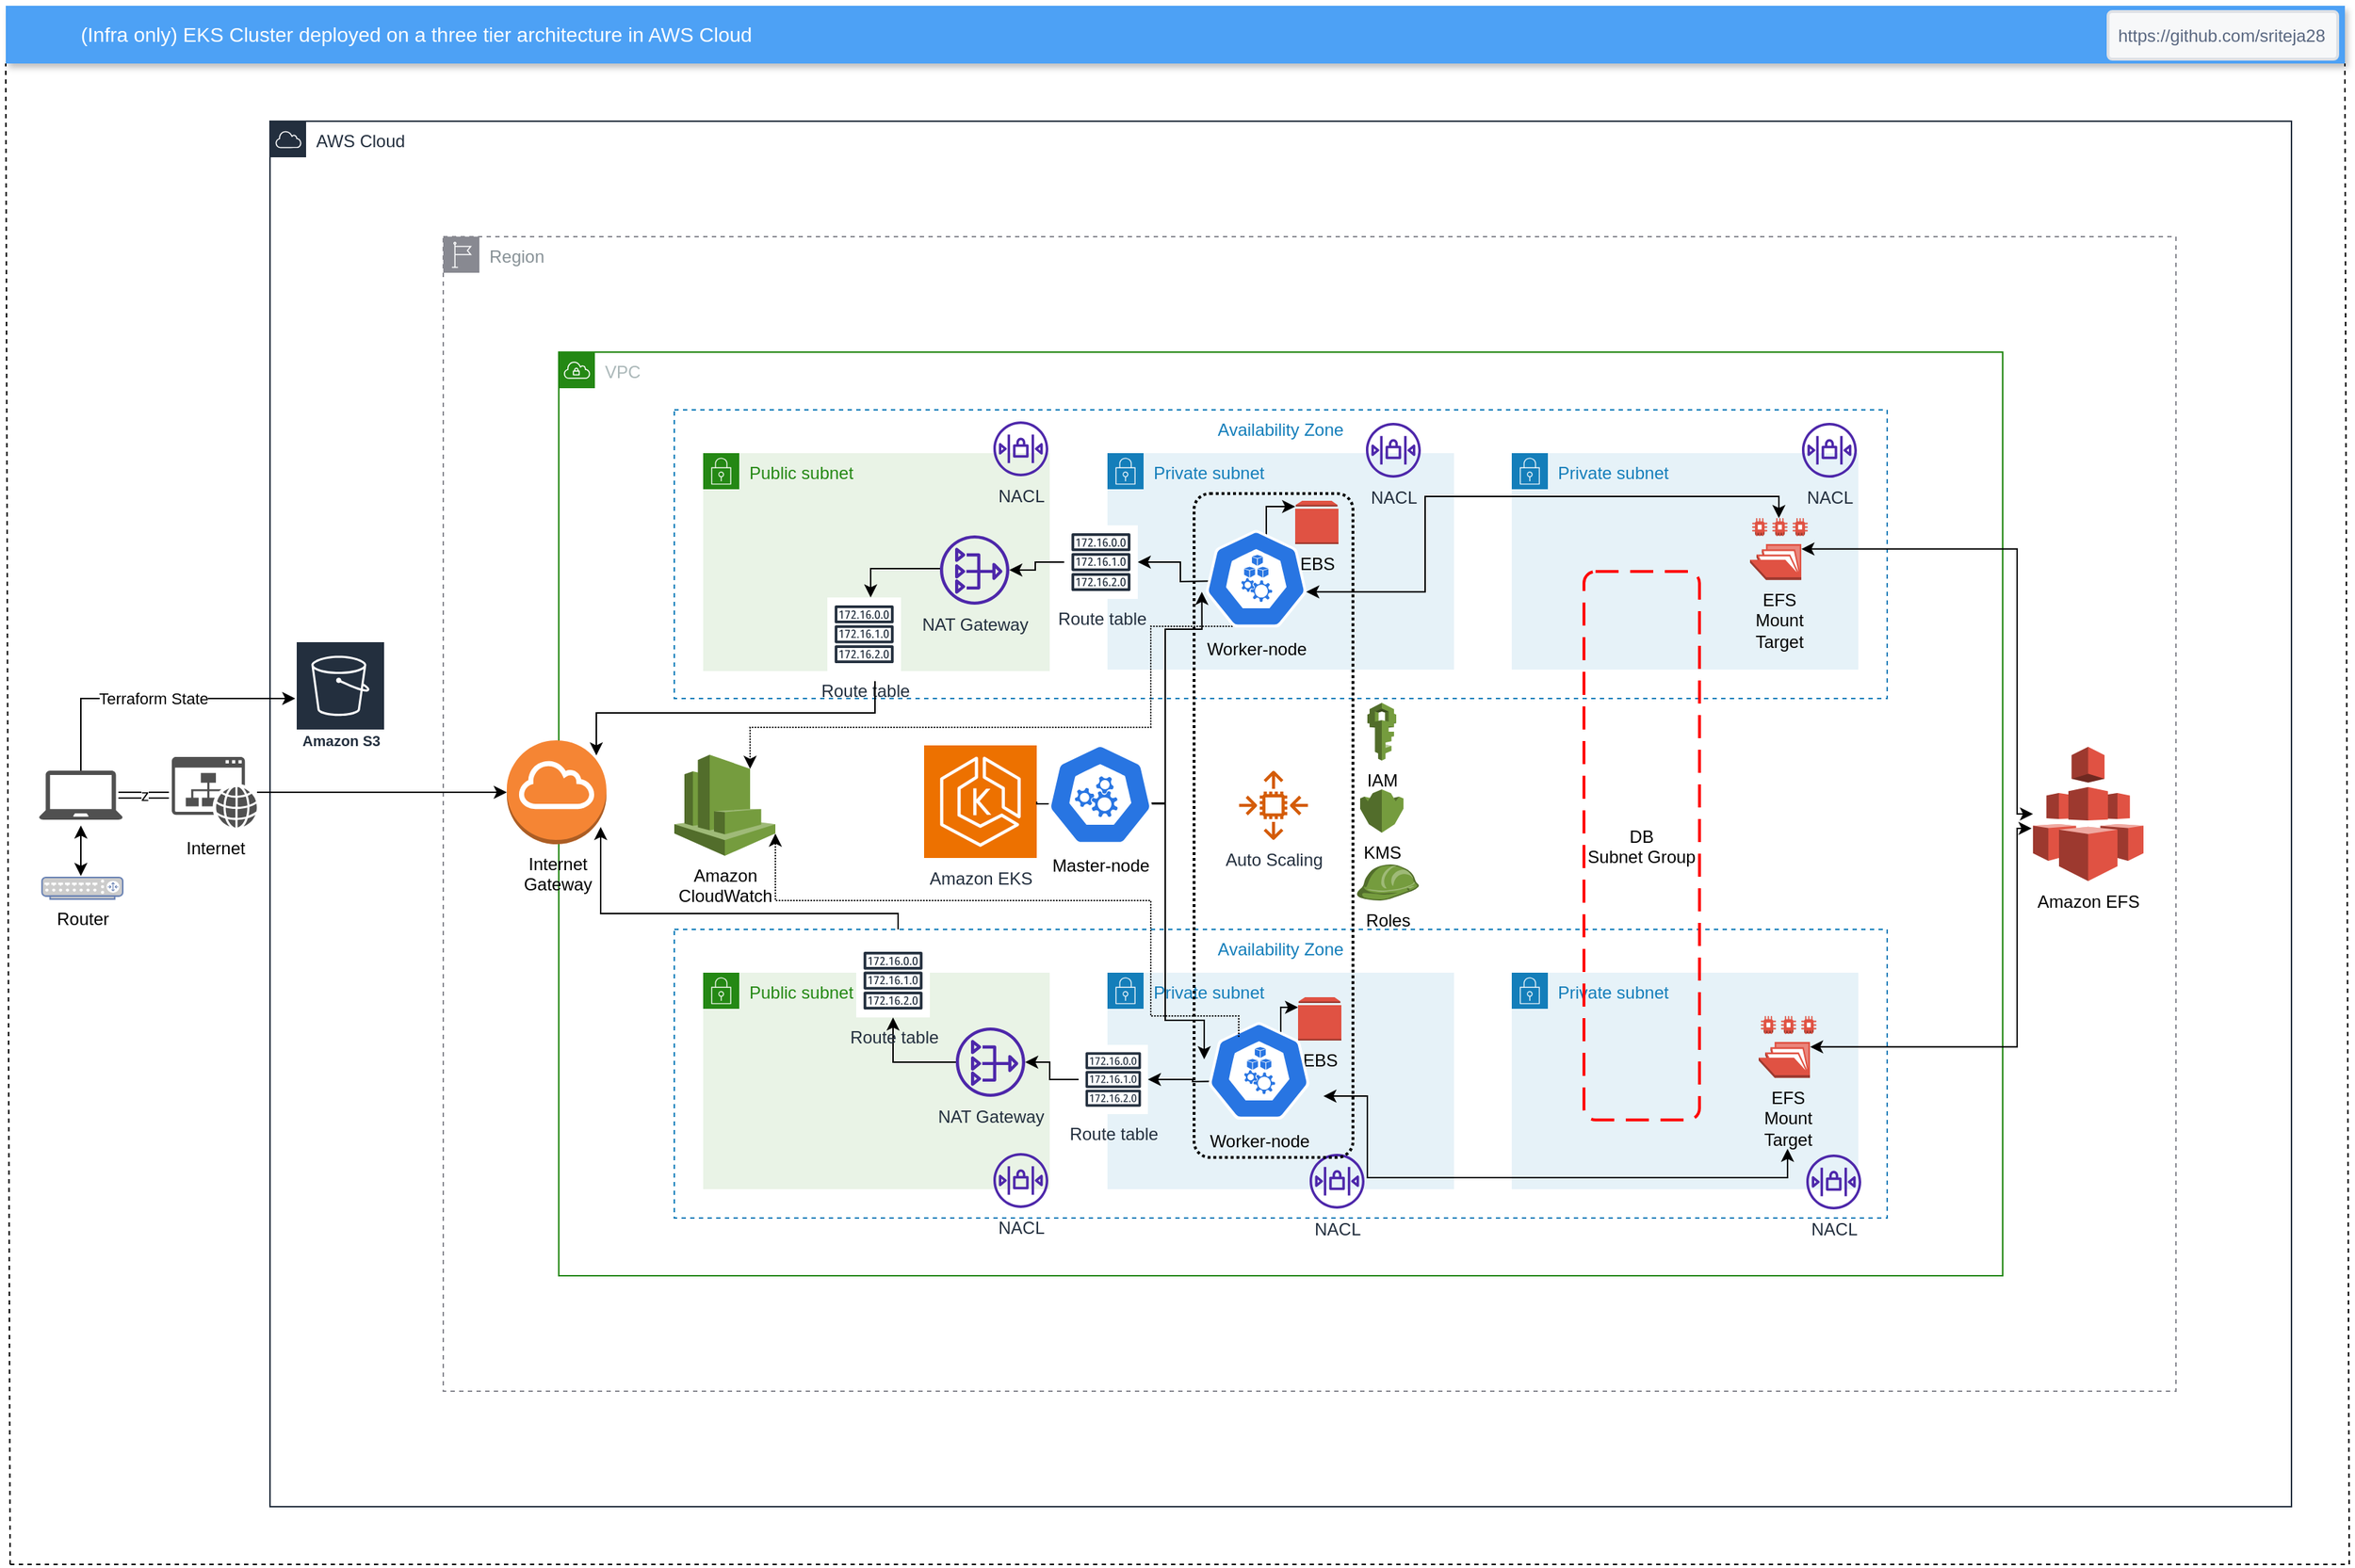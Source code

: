 <mxfile version="22.0.8" type="github">
  <diagram name="Page-1" id="8b6d7hMV0Gz6170TD7ij">
    <mxGraphModel dx="2762" dy="1296" grid="1" gridSize="10" guides="1" tooltips="1" connect="1" arrows="1" fold="1" page="1" pageScale="1" pageWidth="1654" pageHeight="1169" math="0" shadow="0">
      <root>
        <mxCell id="0" />
        <mxCell id="1" parent="0" />
        <mxCell id="zMahYsYN_JZd5JUXkMAy-1" value="Region" style="sketch=0;outlineConnect=0;gradientColor=none;html=1;whiteSpace=wrap;fontSize=12;fontStyle=0;shape=mxgraph.aws4.group;grIcon=mxgraph.aws4.group_region;strokeColor=#888991;fillColor=none;verticalAlign=top;align=left;spacingLeft=30;fontColor=#879196;dashed=1;" parent="1" vertex="1">
          <mxGeometry x="320" y="198" width="1200" height="800" as="geometry" />
        </mxCell>
        <mxCell id="zMahYsYN_JZd5JUXkMAy-6" value="VPC" style="points=[[0,0],[0.25,0],[0.5,0],[0.75,0],[1,0],[1,0.25],[1,0.5],[1,0.75],[1,1],[0.75,1],[0.5,1],[0.25,1],[0,1],[0,0.75],[0,0.5],[0,0.25]];outlineConnect=0;gradientColor=none;html=1;whiteSpace=wrap;fontSize=12;fontStyle=0;container=1;pointerEvents=0;collapsible=0;recursiveResize=0;shape=mxgraph.aws4.group;grIcon=mxgraph.aws4.group_vpc;strokeColor=#248814;fillColor=none;verticalAlign=top;align=left;spacingLeft=30;fontColor=#AAB7B8;dashed=0;" parent="1" vertex="1">
          <mxGeometry x="400" y="278" width="1000" height="640" as="geometry" />
        </mxCell>
        <mxCell id="zMahYsYN_JZd5JUXkMAy-7" value="Availability Zone" style="fillColor=none;strokeColor=#147EBA;dashed=1;verticalAlign=top;fontStyle=0;fontColor=#147EBA;whiteSpace=wrap;html=1;" parent="zMahYsYN_JZd5JUXkMAy-6" vertex="1">
          <mxGeometry x="80" y="40" width="840" height="200" as="geometry" />
        </mxCell>
        <mxCell id="zMahYsYN_JZd5JUXkMAy-8" value="Availability Zone" style="fillColor=none;strokeColor=#147EBA;dashed=1;verticalAlign=top;fontStyle=0;fontColor=#147EBA;whiteSpace=wrap;html=1;" parent="zMahYsYN_JZd5JUXkMAy-6" vertex="1">
          <mxGeometry x="80" y="400" width="840" height="200" as="geometry" />
        </mxCell>
        <mxCell id="zMahYsYN_JZd5JUXkMAy-39" value="Internet&lt;br&gt;Gateway" style="outlineConnect=0;dashed=0;verticalLabelPosition=bottom;verticalAlign=top;align=center;html=1;shape=mxgraph.aws3.internet_gateway;fillColor=#F58534;gradientColor=none;" parent="zMahYsYN_JZd5JUXkMAy-6" vertex="1">
          <mxGeometry x="-36" y="269" width="69" height="72" as="geometry" />
        </mxCell>
        <mxCell id="zMahYsYN_JZd5JUXkMAy-28" value="AWS Cloud" style="points=[[0,0],[0.25,0],[0.5,0],[0.75,0],[1,0],[1,0.25],[1,0.5],[1,0.75],[1,1],[0.75,1],[0.5,1],[0.25,1],[0,1],[0,0.75],[0,0.5],[0,0.25]];outlineConnect=0;gradientColor=none;html=1;whiteSpace=wrap;fontSize=12;fontStyle=0;container=1;pointerEvents=0;collapsible=0;recursiveResize=0;shape=mxgraph.aws4.group;grIcon=mxgraph.aws4.group_aws_cloud;strokeColor=#232F3E;fillColor=none;verticalAlign=top;align=left;spacingLeft=30;fontColor=#232F3E;dashed=0;" parent="1" vertex="1">
          <mxGeometry x="200" y="118" width="1400" height="960" as="geometry" />
        </mxCell>
        <mxCell id="zMahYsYN_JZd5JUXkMAy-44" value="Private subnet" style="points=[[0,0],[0.25,0],[0.5,0],[0.75,0],[1,0],[1,0.25],[1,0.5],[1,0.75],[1,1],[0.75,1],[0.5,1],[0.25,1],[0,1],[0,0.75],[0,0.5],[0,0.25]];outlineConnect=0;gradientColor=none;html=1;whiteSpace=wrap;fontSize=12;fontStyle=0;container=1;pointerEvents=0;collapsible=0;recursiveResize=0;shape=mxgraph.aws4.group;grIcon=mxgraph.aws4.group_security_group;grStroke=0;strokeColor=#147EBA;fillColor=#E6F2F8;verticalAlign=top;align=left;spacingLeft=30;fontColor=#147EBA;dashed=0;" parent="zMahYsYN_JZd5JUXkMAy-28" vertex="1">
          <mxGeometry x="580" y="230" width="240" height="150" as="geometry" />
        </mxCell>
        <mxCell id="zMahYsYN_JZd5JUXkMAy-93" style="edgeStyle=orthogonalEdgeStyle;rounded=0;orthogonalLoop=1;jettySize=auto;html=1;" parent="zMahYsYN_JZd5JUXkMAy-44" target="zMahYsYN_JZd5JUXkMAy-54" edge="1">
          <mxGeometry relative="1" as="geometry">
            <mxPoint x="80" y="88.5" as="sourcePoint" />
          </mxGeometry>
        </mxCell>
        <mxCell id="zMahYsYN_JZd5JUXkMAy-94" style="edgeStyle=orthogonalEdgeStyle;rounded=0;orthogonalLoop=1;jettySize=auto;html=1;" parent="zMahYsYN_JZd5JUXkMAy-44" target="zMahYsYN_JZd5JUXkMAy-79" edge="1">
          <mxGeometry relative="1" as="geometry">
            <Array as="points">
              <mxPoint x="110" y="37" />
            </Array>
            <mxPoint x="110" y="57" as="sourcePoint" />
          </mxGeometry>
        </mxCell>
        <mxCell id="zMahYsYN_JZd5JUXkMAy-54" value="Route table" style="sketch=0;outlineConnect=0;fontColor=#232F3E;gradientColor=none;strokeColor=#232F3E;fillColor=#ffffff;dashed=0;verticalLabelPosition=bottom;verticalAlign=top;align=center;html=1;fontSize=12;fontStyle=0;aspect=fixed;shape=mxgraph.aws4.resourceIcon;resIcon=mxgraph.aws4.route_table;" parent="zMahYsYN_JZd5JUXkMAy-44" vertex="1">
          <mxGeometry x="-30" y="50" width="51" height="51" as="geometry" />
        </mxCell>
        <mxCell id="zMahYsYN_JZd5JUXkMAy-79" value="EBS" style="outlineConnect=0;dashed=0;verticalLabelPosition=bottom;verticalAlign=top;align=center;html=1;shape=mxgraph.aws3.volume;fillColor=#E05243;gradientColor=none;" parent="zMahYsYN_JZd5JUXkMAy-44" vertex="1">
          <mxGeometry x="130" y="33" width="30" height="30" as="geometry" />
        </mxCell>
        <mxCell id="zMahYsYN_JZd5JUXkMAy-121" value="NACL" style="sketch=0;outlineConnect=0;fontColor=#232F3E;gradientColor=none;fillColor=#4D27AA;strokeColor=none;dashed=0;verticalLabelPosition=bottom;verticalAlign=top;align=center;html=1;fontSize=12;fontStyle=0;aspect=fixed;pointerEvents=1;shape=mxgraph.aws4.network_access_control_list;" parent="zMahYsYN_JZd5JUXkMAy-44" vertex="1">
          <mxGeometry x="179" y="-21" width="38" height="38" as="geometry" />
        </mxCell>
        <mxCell id="zMahYsYN_JZd5JUXkMAy-45" value="Private subnet" style="points=[[0,0],[0.25,0],[0.5,0],[0.75,0],[1,0],[1,0.25],[1,0.5],[1,0.75],[1,1],[0.75,1],[0.5,1],[0.25,1],[0,1],[0,0.75],[0,0.5],[0,0.25]];outlineConnect=0;gradientColor=none;html=1;whiteSpace=wrap;fontSize=12;fontStyle=0;container=1;pointerEvents=0;collapsible=0;recursiveResize=0;shape=mxgraph.aws4.group;grIcon=mxgraph.aws4.group_security_group;grStroke=0;strokeColor=#147EBA;fillColor=#E6F2F8;verticalAlign=top;align=left;spacingLeft=30;fontColor=#147EBA;dashed=0;" parent="zMahYsYN_JZd5JUXkMAy-28" vertex="1">
          <mxGeometry x="860" y="230" width="240" height="150" as="geometry" />
        </mxCell>
        <mxCell id="zMahYsYN_JZd5JUXkMAy-111" value="EFS &lt;br&gt;Mount&lt;br&gt;Target" style="outlineConnect=0;dashed=0;verticalLabelPosition=bottom;verticalAlign=top;align=center;html=1;shape=mxgraph.aws3.efs_share;fillColor=#E05243;gradientColor=none;" parent="zMahYsYN_JZd5JUXkMAy-45" vertex="1">
          <mxGeometry x="165" y="45" width="40" height="42.84" as="geometry" />
        </mxCell>
        <mxCell id="zMahYsYN_JZd5JUXkMAy-119" value="NACL" style="sketch=0;outlineConnect=0;fontColor=#232F3E;gradientColor=none;fillColor=#4D27AA;strokeColor=none;dashed=0;verticalLabelPosition=bottom;verticalAlign=top;align=center;html=1;fontSize=12;fontStyle=0;aspect=fixed;pointerEvents=1;shape=mxgraph.aws4.network_access_control_list;" parent="zMahYsYN_JZd5JUXkMAy-45" vertex="1">
          <mxGeometry x="201" y="-21" width="38" height="38" as="geometry" />
        </mxCell>
        <mxCell id="zMahYsYN_JZd5JUXkMAy-47" value="Private subnet" style="points=[[0,0],[0.25,0],[0.5,0],[0.75,0],[1,0],[1,0.25],[1,0.5],[1,0.75],[1,1],[0.75,1],[0.5,1],[0.25,1],[0,1],[0,0.75],[0,0.5],[0,0.25]];outlineConnect=0;gradientColor=none;html=1;whiteSpace=wrap;fontSize=12;fontStyle=0;container=1;pointerEvents=0;collapsible=0;recursiveResize=0;shape=mxgraph.aws4.group;grIcon=mxgraph.aws4.group_security_group;grStroke=0;strokeColor=#147EBA;fillColor=#E6F2F8;verticalAlign=top;align=left;spacingLeft=30;fontColor=#147EBA;dashed=0;" parent="zMahYsYN_JZd5JUXkMAy-28" vertex="1">
          <mxGeometry x="580" y="590" width="240" height="150" as="geometry" />
        </mxCell>
        <mxCell id="zMahYsYN_JZd5JUXkMAy-63" value="Route table" style="sketch=0;outlineConnect=0;fontColor=#232F3E;gradientColor=none;strokeColor=#232F3E;fillColor=#ffffff;dashed=0;verticalLabelPosition=bottom;verticalAlign=top;align=center;html=1;fontSize=12;fontStyle=0;aspect=fixed;shape=mxgraph.aws4.resourceIcon;resIcon=mxgraph.aws4.route_table;" parent="zMahYsYN_JZd5JUXkMAy-47" vertex="1">
          <mxGeometry x="-20" y="50" width="48" height="48" as="geometry" />
        </mxCell>
        <mxCell id="zMahYsYN_JZd5JUXkMAy-95" style="edgeStyle=orthogonalEdgeStyle;rounded=0;orthogonalLoop=1;jettySize=auto;html=1;" parent="zMahYsYN_JZd5JUXkMAy-47" target="zMahYsYN_JZd5JUXkMAy-63" edge="1">
          <mxGeometry relative="1" as="geometry">
            <mxPoint x="90" y="75" as="sourcePoint" />
          </mxGeometry>
        </mxCell>
        <mxCell id="zMahYsYN_JZd5JUXkMAy-96" style="edgeStyle=orthogonalEdgeStyle;rounded=0;orthogonalLoop=1;jettySize=auto;html=1;" parent="zMahYsYN_JZd5JUXkMAy-47" target="zMahYsYN_JZd5JUXkMAy-80" edge="1">
          <mxGeometry relative="1" as="geometry">
            <Array as="points">
              <mxPoint x="120" y="24" />
            </Array>
            <mxPoint x="120" y="43.5" as="sourcePoint" />
          </mxGeometry>
        </mxCell>
        <mxCell id="zMahYsYN_JZd5JUXkMAy-80" value="EBS" style="outlineConnect=0;dashed=0;verticalLabelPosition=bottom;verticalAlign=top;align=center;html=1;shape=mxgraph.aws3.volume;fillColor=#E05243;gradientColor=none;" parent="zMahYsYN_JZd5JUXkMAy-47" vertex="1">
          <mxGeometry x="132" y="17" width="30" height="30" as="geometry" />
        </mxCell>
        <mxCell id="zMahYsYN_JZd5JUXkMAy-118" value="NACL" style="sketch=0;outlineConnect=0;fontColor=#232F3E;gradientColor=none;fillColor=#4D27AA;strokeColor=none;dashed=0;verticalLabelPosition=bottom;verticalAlign=top;align=center;html=1;fontSize=12;fontStyle=0;aspect=fixed;pointerEvents=1;shape=mxgraph.aws4.network_access_control_list;" parent="zMahYsYN_JZd5JUXkMAy-47" vertex="1">
          <mxGeometry x="140" y="125.5" width="38" height="38" as="geometry" />
        </mxCell>
        <mxCell id="Ch-lbvPgT-3TGhZs1tBC-5" value="Worker-node" style="sketch=0;html=1;dashed=0;whitespace=wrap;fillColor=#2875E2;strokeColor=#ffffff;points=[[0.005,0.63,0],[0.1,0.2,0],[0.9,0.2,0],[0.5,0,0],[0.995,0.63,0],[0.72,0.99,0],[0.5,1,0],[0.28,0.99,0]];verticalLabelPosition=bottom;align=center;verticalAlign=top;shape=mxgraph.kubernetes.icon;prIcon=node" parent="zMahYsYN_JZd5JUXkMAy-47" vertex="1">
          <mxGeometry x="70" y="33" width="70" height="70" as="geometry" />
        </mxCell>
        <mxCell id="zMahYsYN_JZd5JUXkMAy-43" value="Public subnet" style="points=[[0,0],[0.25,0],[0.5,0],[0.75,0],[1,0],[1,0.25],[1,0.5],[1,0.75],[1,1],[0.75,1],[0.5,1],[0.25,1],[0,1],[0,0.75],[0,0.5],[0,0.25]];outlineConnect=0;gradientColor=none;html=1;whiteSpace=wrap;fontSize=12;fontStyle=0;container=1;pointerEvents=0;collapsible=0;recursiveResize=0;shape=mxgraph.aws4.group;grIcon=mxgraph.aws4.group_security_group;grStroke=0;strokeColor=#248814;fillColor=#E9F3E6;verticalAlign=top;align=left;spacingLeft=30;fontColor=#248814;dashed=0;" parent="zMahYsYN_JZd5JUXkMAy-28" vertex="1">
          <mxGeometry x="300" y="230" width="240" height="151" as="geometry" />
        </mxCell>
        <mxCell id="zMahYsYN_JZd5JUXkMAy-52" value="NAT Gateway&lt;br&gt;" style="sketch=0;outlineConnect=0;fontColor=#232F3E;gradientColor=none;fillColor=#4D27AA;strokeColor=none;dashed=0;verticalLabelPosition=bottom;verticalAlign=top;align=center;html=1;fontSize=12;fontStyle=0;aspect=fixed;pointerEvents=1;shape=mxgraph.aws4.nat_gateway;" parent="zMahYsYN_JZd5JUXkMAy-43" vertex="1">
          <mxGeometry x="164" y="57" width="48" height="48" as="geometry" />
        </mxCell>
        <mxCell id="zMahYsYN_JZd5JUXkMAy-69" style="edgeStyle=orthogonalEdgeStyle;rounded=0;orthogonalLoop=1;jettySize=auto;html=1;startArrow=classic;startFill=1;endArrow=none;endFill=0;" parent="zMahYsYN_JZd5JUXkMAy-43" source="zMahYsYN_JZd5JUXkMAy-59" target="zMahYsYN_JZd5JUXkMAy-52" edge="1">
          <mxGeometry relative="1" as="geometry">
            <Array as="points">
              <mxPoint x="116" y="80" />
            </Array>
          </mxGeometry>
        </mxCell>
        <mxCell id="zMahYsYN_JZd5JUXkMAy-59" value="Route table" style="sketch=0;outlineConnect=0;fontColor=#232F3E;gradientColor=none;strokeColor=#232F3E;fillColor=#ffffff;dashed=0;verticalLabelPosition=bottom;verticalAlign=top;align=center;html=1;fontSize=12;fontStyle=0;aspect=fixed;shape=mxgraph.aws4.resourceIcon;resIcon=mxgraph.aws4.route_table;" parent="zMahYsYN_JZd5JUXkMAy-43" vertex="1">
          <mxGeometry x="86" y="100" width="51" height="51" as="geometry" />
        </mxCell>
        <mxCell id="zMahYsYN_JZd5JUXkMAy-122" value="NACL" style="sketch=0;outlineConnect=0;fontColor=#232F3E;gradientColor=none;fillColor=#4D27AA;strokeColor=none;dashed=0;verticalLabelPosition=bottom;verticalAlign=top;align=center;html=1;fontSize=12;fontStyle=0;aspect=fixed;pointerEvents=1;shape=mxgraph.aws4.network_access_control_list;" parent="zMahYsYN_JZd5JUXkMAy-43" vertex="1">
          <mxGeometry x="201" y="-22" width="38" height="38" as="geometry" />
        </mxCell>
        <mxCell id="zMahYsYN_JZd5JUXkMAy-46" value="Public subnet" style="points=[[0,0],[0.25,0],[0.5,0],[0.75,0],[1,0],[1,0.25],[1,0.5],[1,0.75],[1,1],[0.75,1],[0.5,1],[0.25,1],[0,1],[0,0.75],[0,0.5],[0,0.25]];outlineConnect=0;gradientColor=none;html=1;whiteSpace=wrap;fontSize=12;fontStyle=0;container=1;pointerEvents=0;collapsible=0;recursiveResize=0;shape=mxgraph.aws4.group;grIcon=mxgraph.aws4.group_security_group;grStroke=0;strokeColor=#248814;fillColor=#E9F3E6;verticalAlign=top;align=left;spacingLeft=30;fontColor=#248814;dashed=0;" parent="zMahYsYN_JZd5JUXkMAy-28" vertex="1">
          <mxGeometry x="300" y="590" width="240" height="150" as="geometry" />
        </mxCell>
        <mxCell id="zMahYsYN_JZd5JUXkMAy-65" style="edgeStyle=orthogonalEdgeStyle;rounded=0;orthogonalLoop=1;jettySize=auto;html=1;" parent="zMahYsYN_JZd5JUXkMAy-46" source="zMahYsYN_JZd5JUXkMAy-51" target="zMahYsYN_JZd5JUXkMAy-60" edge="1">
          <mxGeometry relative="1" as="geometry" />
        </mxCell>
        <mxCell id="zMahYsYN_JZd5JUXkMAy-51" value="NAT Gateway&lt;br&gt;" style="sketch=0;outlineConnect=0;fontColor=#232F3E;gradientColor=none;fillColor=#4D27AA;strokeColor=none;dashed=0;verticalLabelPosition=bottom;verticalAlign=top;align=center;html=1;fontSize=12;fontStyle=0;aspect=fixed;pointerEvents=1;shape=mxgraph.aws4.nat_gateway;" parent="zMahYsYN_JZd5JUXkMAy-46" vertex="1">
          <mxGeometry x="175" y="38" width="48" height="48" as="geometry" />
        </mxCell>
        <mxCell id="zMahYsYN_JZd5JUXkMAy-60" value="Route table" style="sketch=0;outlineConnect=0;fontColor=#232F3E;gradientColor=none;strokeColor=#232F3E;fillColor=#ffffff;dashed=0;verticalLabelPosition=bottom;verticalAlign=top;align=center;html=1;fontSize=12;fontStyle=0;aspect=fixed;shape=mxgraph.aws4.resourceIcon;resIcon=mxgraph.aws4.route_table;" parent="zMahYsYN_JZd5JUXkMAy-46" vertex="1">
          <mxGeometry x="106" y="-20" width="51" height="51" as="geometry" />
        </mxCell>
        <mxCell id="zMahYsYN_JZd5JUXkMAy-123" value="NACL" style="sketch=0;outlineConnect=0;fontColor=#232F3E;gradientColor=none;fillColor=#4D27AA;strokeColor=none;dashed=0;verticalLabelPosition=bottom;verticalAlign=top;align=center;html=1;fontSize=12;fontStyle=0;aspect=fixed;pointerEvents=1;shape=mxgraph.aws4.network_access_control_list;" parent="zMahYsYN_JZd5JUXkMAy-46" vertex="1">
          <mxGeometry x="201" y="125" width="38" height="38" as="geometry" />
        </mxCell>
        <mxCell id="zMahYsYN_JZd5JUXkMAy-26" value="IAM" style="outlineConnect=0;dashed=0;verticalLabelPosition=bottom;verticalAlign=top;align=center;html=1;shape=mxgraph.aws3.iam;fillColor=#759C3E;gradientColor=none;" parent="zMahYsYN_JZd5JUXkMAy-28" vertex="1">
          <mxGeometry x="760" y="403" width="20" height="40" as="geometry" />
        </mxCell>
        <mxCell id="zMahYsYN_JZd5JUXkMAy-48" value="Private subnet" style="points=[[0,0],[0.25,0],[0.5,0],[0.75,0],[1,0],[1,0.25],[1,0.5],[1,0.75],[1,1],[0.75,1],[0.5,1],[0.25,1],[0,1],[0,0.75],[0,0.5],[0,0.25]];outlineConnect=0;gradientColor=none;html=1;whiteSpace=wrap;fontSize=12;fontStyle=0;container=1;pointerEvents=0;collapsible=0;recursiveResize=0;shape=mxgraph.aws4.group;grIcon=mxgraph.aws4.group_security_group;grStroke=0;strokeColor=#147EBA;fillColor=#E6F2F8;verticalAlign=top;align=left;spacingLeft=30;fontColor=#147EBA;dashed=0;" parent="zMahYsYN_JZd5JUXkMAy-28" vertex="1">
          <mxGeometry x="860" y="590" width="240" height="150" as="geometry" />
        </mxCell>
        <mxCell id="zMahYsYN_JZd5JUXkMAy-57" style="edgeStyle=orthogonalEdgeStyle;rounded=0;orthogonalLoop=1;jettySize=auto;html=1;" parent="zMahYsYN_JZd5JUXkMAy-28" source="zMahYsYN_JZd5JUXkMAy-54" target="zMahYsYN_JZd5JUXkMAy-52" edge="1">
          <mxGeometry relative="1" as="geometry" />
        </mxCell>
        <mxCell id="zMahYsYN_JZd5JUXkMAy-64" style="edgeStyle=orthogonalEdgeStyle;rounded=0;orthogonalLoop=1;jettySize=auto;html=1;" parent="zMahYsYN_JZd5JUXkMAy-28" source="zMahYsYN_JZd5JUXkMAy-63" target="zMahYsYN_JZd5JUXkMAy-51" edge="1">
          <mxGeometry relative="1" as="geometry" />
        </mxCell>
        <mxCell id="zMahYsYN_JZd5JUXkMAy-81" value="Auto Scaling" style="sketch=0;outlineConnect=0;fontColor=#232F3E;gradientColor=none;fillColor=#D45B07;strokeColor=none;dashed=0;verticalLabelPosition=bottom;verticalAlign=top;align=center;html=1;fontSize=12;fontStyle=0;aspect=fixed;pointerEvents=1;shape=mxgraph.aws4.auto_scaling2;" parent="zMahYsYN_JZd5JUXkMAy-28" vertex="1">
          <mxGeometry x="671" y="450" width="48" height="48" as="geometry" />
        </mxCell>
        <mxCell id="zMahYsYN_JZd5JUXkMAy-114" style="edgeStyle=orthogonalEdgeStyle;rounded=0;orthogonalLoop=1;jettySize=auto;html=1;entryX=0.992;entryY=0.794;entryDx=0;entryDy=0;entryPerimeter=0;startArrow=classic;startFill=1;" parent="zMahYsYN_JZd5JUXkMAy-28" edge="1">
          <mxGeometry relative="1" as="geometry">
            <mxPoint x="1051" y="712" as="sourcePoint" />
            <mxPoint x="729.52" y="675.522" as="targetPoint" />
            <Array as="points">
              <mxPoint x="1051" y="732" />
              <mxPoint x="760" y="732" />
              <mxPoint x="760" y="676" />
            </Array>
          </mxGeometry>
        </mxCell>
        <mxCell id="zMahYsYN_JZd5JUXkMAy-112" value="EFS &lt;br&gt;Mount&lt;br&gt;Target" style="outlineConnect=0;dashed=0;verticalLabelPosition=bottom;verticalAlign=top;align=center;html=1;shape=mxgraph.aws3.efs_share;fillColor=#E05243;gradientColor=none;" parent="zMahYsYN_JZd5JUXkMAy-28" vertex="1">
          <mxGeometry x="1031" y="620" width="40" height="42.84" as="geometry" />
        </mxCell>
        <mxCell id="zMahYsYN_JZd5JUXkMAy-120" value="NACL" style="sketch=0;outlineConnect=0;fontColor=#232F3E;gradientColor=none;fillColor=#4D27AA;strokeColor=none;dashed=0;verticalLabelPosition=bottom;verticalAlign=top;align=center;html=1;fontSize=12;fontStyle=0;aspect=fixed;pointerEvents=1;shape=mxgraph.aws4.network_access_control_list;" parent="zMahYsYN_JZd5JUXkMAy-28" vertex="1">
          <mxGeometry x="1064" y="716" width="38" height="38" as="geometry" />
        </mxCell>
        <mxCell id="zMahYsYN_JZd5JUXkMAy-127" value="Amazon&lt;br&gt;CloudWatch" style="outlineConnect=0;dashed=0;verticalLabelPosition=bottom;verticalAlign=top;align=center;html=1;shape=mxgraph.aws3.cloudwatch;fillColor=#759C3E;gradientColor=none;" parent="zMahYsYN_JZd5JUXkMAy-28" vertex="1">
          <mxGeometry x="280" y="439" width="70" height="70" as="geometry" />
        </mxCell>
        <mxCell id="zMahYsYN_JZd5JUXkMAy-129" style="edgeStyle=orthogonalEdgeStyle;rounded=0;orthogonalLoop=1;jettySize=auto;html=1;exitX=0.015;exitY=0.015;exitDx=0;exitDy=0;exitPerimeter=0;entryX=1;entryY=0.78;entryDx=0;entryDy=0;entryPerimeter=0;dashed=1;dashPattern=1 1;" parent="zMahYsYN_JZd5JUXkMAy-28" target="zMahYsYN_JZd5JUXkMAy-127" edge="1">
          <mxGeometry relative="1" as="geometry">
            <Array as="points">
              <mxPoint x="671" y="620" />
              <mxPoint x="610" y="620" />
              <mxPoint x="610" y="540" />
              <mxPoint x="350" y="540" />
            </Array>
            <mxPoint x="670.9" y="634.445" as="sourcePoint" />
          </mxGeometry>
        </mxCell>
        <mxCell id="zMahYsYN_JZd5JUXkMAy-130" style="edgeStyle=orthogonalEdgeStyle;rounded=0;orthogonalLoop=1;jettySize=auto;html=1;exitX=0.23;exitY=0.77;exitDx=0;exitDy=0;exitPerimeter=0;entryX=0.75;entryY=0.14;entryDx=0;entryDy=0;entryPerimeter=0;dashed=1;dashPattern=1 1;" parent="zMahYsYN_JZd5JUXkMAy-28" target="zMahYsYN_JZd5JUXkMAy-127" edge="1">
          <mxGeometry relative="1" as="geometry">
            <Array as="points">
              <mxPoint x="680" y="336" />
              <mxPoint x="680" y="350" />
              <mxPoint x="610" y="350" />
              <mxPoint x="610" y="420" />
              <mxPoint x="333" y="420" />
            </Array>
            <mxPoint x="673.8" y="335.51" as="sourcePoint" />
          </mxGeometry>
        </mxCell>
        <mxCell id="Ch-lbvPgT-3TGhZs1tBC-14" value="Roles" style="outlineConnect=0;dashed=0;verticalLabelPosition=bottom;verticalAlign=top;align=center;html=1;shape=mxgraph.aws3.role;fillColor=#759C3E;gradientColor=none;" parent="zMahYsYN_JZd5JUXkMAy-28" vertex="1">
          <mxGeometry x="752.38" y="515" width="43.25" height="25" as="geometry" />
        </mxCell>
        <mxCell id="Ch-lbvPgT-3TGhZs1tBC-15" value="KMS" style="outlineConnect=0;dashed=0;verticalLabelPosition=bottom;verticalAlign=top;align=center;html=1;shape=mxgraph.aws3.kms;fillColor=#759C3E;gradientColor=none;" parent="zMahYsYN_JZd5JUXkMAy-28" vertex="1">
          <mxGeometry x="755" y="463" width="30" height="30" as="geometry" />
        </mxCell>
        <mxCell id="Ch-lbvPgT-3TGhZs1tBC-16" value="Amazon S3" style="sketch=0;outlineConnect=0;fontColor=#232F3E;gradientColor=none;strokeColor=#ffffff;fillColor=#232F3E;dashed=0;verticalLabelPosition=middle;verticalAlign=bottom;align=center;html=1;whiteSpace=wrap;fontSize=10;fontStyle=1;spacing=3;shape=mxgraph.aws4.productIcon;prIcon=mxgraph.aws4.s3;" parent="zMahYsYN_JZd5JUXkMAy-28" vertex="1">
          <mxGeometry x="17.5" y="360" width="62.5" height="79" as="geometry" />
        </mxCell>
        <mxCell id="zMahYsYN_JZd5JUXkMAy-22" value="" style="edgeStyle=orthogonalEdgeStyle;rounded=0;orthogonalLoop=1;jettySize=auto;html=1;startArrow=classic;startFill=1;" parent="1" edge="1">
          <mxGeometry relative="1" as="geometry">
            <mxPoint x="69" y="606" as="sourcePoint" />
            <mxPoint x="69" y="641" as="targetPoint" />
          </mxGeometry>
        </mxCell>
        <mxCell id="Ch-lbvPgT-3TGhZs1tBC-18" value="Terraform State" style="edgeStyle=orthogonalEdgeStyle;rounded=0;orthogonalLoop=1;jettySize=auto;html=1;" parent="1" source="zMahYsYN_JZd5JUXkMAy-11" target="Ch-lbvPgT-3TGhZs1tBC-16" edge="1">
          <mxGeometry relative="1" as="geometry">
            <mxPoint x="80" y="328" as="targetPoint" />
            <Array as="points">
              <mxPoint x="69" y="518" />
            </Array>
          </mxGeometry>
        </mxCell>
        <mxCell id="zMahYsYN_JZd5JUXkMAy-11" value="" style="sketch=0;pointerEvents=1;shadow=0;dashed=0;html=1;strokeColor=none;fillColor=#505050;labelPosition=center;verticalLabelPosition=bottom;verticalAlign=top;outlineConnect=0;align=center;shape=mxgraph.office.devices.laptop;" parent="1" vertex="1">
          <mxGeometry x="40" y="568" width="58" height="34" as="geometry" />
        </mxCell>
        <mxCell id="zMahYsYN_JZd5JUXkMAy-18" value="z" style="rounded=0;orthogonalLoop=1;jettySize=auto;html=1;endArrow=classic;endFill=1;shape=link;" parent="1" edge="1">
          <mxGeometry relative="1" as="geometry">
            <mxPoint x="130" y="585" as="sourcePoint" />
            <mxPoint x="95" y="585" as="targetPoint" />
          </mxGeometry>
        </mxCell>
        <mxCell id="zMahYsYN_JZd5JUXkMAy-41" style="edgeStyle=orthogonalEdgeStyle;rounded=0;orthogonalLoop=1;jettySize=auto;html=1;" parent="1" source="zMahYsYN_JZd5JUXkMAy-12" target="zMahYsYN_JZd5JUXkMAy-39" edge="1">
          <mxGeometry relative="1" as="geometry" />
        </mxCell>
        <mxCell id="zMahYsYN_JZd5JUXkMAy-12" value="Internet" style="sketch=0;pointerEvents=1;shadow=0;dashed=0;html=1;strokeColor=none;fillColor=#505050;labelPosition=center;verticalLabelPosition=bottom;verticalAlign=top;outlineConnect=0;align=center;shape=mxgraph.office.concepts.website;" parent="1" vertex="1">
          <mxGeometry x="132" y="558.5" width="59" height="49" as="geometry" />
        </mxCell>
        <mxCell id="zMahYsYN_JZd5JUXkMAy-23" value="&lt;font color=&quot;#000000&quot;&gt;Router&lt;/font&gt;" style="fontColor=#0066CC;verticalAlign=top;verticalLabelPosition=bottom;labelPosition=center;align=center;html=1;outlineConnect=0;fillColor=#CCCCCC;strokeColor=#6881B3;gradientColor=none;gradientDirection=north;strokeWidth=2;shape=mxgraph.networks.router;" parent="1" vertex="1">
          <mxGeometry x="42.13" y="642" width="55.87" height="15" as="geometry" />
        </mxCell>
        <mxCell id="zMahYsYN_JZd5JUXkMAy-116" style="edgeStyle=orthogonalEdgeStyle;rounded=0;orthogonalLoop=1;jettySize=auto;html=1;entryX=0.89;entryY=0.5;entryDx=0;entryDy=0;entryPerimeter=0;startArrow=classic;startFill=1;" parent="1" source="zMahYsYN_JZd5JUXkMAy-37" target="zMahYsYN_JZd5JUXkMAy-111" edge="1">
          <mxGeometry relative="1" as="geometry">
            <Array as="points">
              <mxPoint x="1410" y="598" />
              <mxPoint x="1410" y="414" />
            </Array>
          </mxGeometry>
        </mxCell>
        <mxCell id="zMahYsYN_JZd5JUXkMAy-37" value="Amazon EFS" style="outlineConnect=0;dashed=0;verticalLabelPosition=bottom;verticalAlign=top;align=center;html=1;shape=mxgraph.aws3.efs;fillColor=#E05243;gradientColor=none;" parent="1" vertex="1">
          <mxGeometry x="1421" y="551.5" width="76.5" height="93" as="geometry" />
        </mxCell>
        <mxCell id="zMahYsYN_JZd5JUXkMAy-70" style="edgeStyle=orthogonalEdgeStyle;rounded=0;orthogonalLoop=1;jettySize=auto;html=1;" parent="1" edge="1">
          <mxGeometry relative="1" as="geometry">
            <mxPoint x="635" y="678" as="sourcePoint" />
            <mxPoint x="429" y="607" as="targetPoint" />
            <Array as="points">
              <mxPoint x="635" y="667" />
              <mxPoint x="429" y="667" />
            </Array>
          </mxGeometry>
        </mxCell>
        <mxCell id="zMahYsYN_JZd5JUXkMAy-71" style="edgeStyle=orthogonalEdgeStyle;rounded=0;orthogonalLoop=1;jettySize=auto;html=1;entryX=0.855;entryY=0.145;entryDx=0;entryDy=0;entryPerimeter=0;" parent="1" edge="1">
          <mxGeometry relative="1" as="geometry">
            <mxPoint x="619" y="506" as="sourcePoint" />
            <mxPoint x="425.995" y="557.44" as="targetPoint" />
            <Array as="points">
              <mxPoint x="619" y="528" />
              <mxPoint x="426" y="528" />
            </Array>
          </mxGeometry>
        </mxCell>
        <mxCell id="zMahYsYN_JZd5JUXkMAy-117" style="edgeStyle=orthogonalEdgeStyle;rounded=0;orthogonalLoop=1;jettySize=auto;html=1;entryX=0.89;entryY=0.5;entryDx=0;entryDy=0;entryPerimeter=0;startArrow=classic;startFill=1;" parent="1" target="zMahYsYN_JZd5JUXkMAy-112" edge="1">
          <mxGeometry relative="1" as="geometry">
            <mxPoint x="1420" y="608" as="sourcePoint" />
            <mxPoint x="1271" y="424" as="targetPoint" />
            <Array as="points">
              <mxPoint x="1410" y="608" />
              <mxPoint x="1410" y="759" />
            </Array>
          </mxGeometry>
        </mxCell>
        <mxCell id="Ch-lbvPgT-3TGhZs1tBC-6" value="Worker-node" style="sketch=0;html=1;dashed=0;whitespace=wrap;fillColor=#2875E2;strokeColor=#ffffff;points=[[0.005,0.63,0],[0.1,0.2,0],[0.9,0.2,0],[0.5,0,0],[0.995,0.63,0],[0.72,0.99,0],[0.5,1,0],[0.28,0.99,0]];verticalLabelPosition=bottom;align=center;verticalAlign=top;shape=mxgraph.kubernetes.icon;prIcon=node" parent="1" vertex="1">
          <mxGeometry x="848" y="400" width="70" height="70" as="geometry" />
        </mxCell>
        <mxCell id="zMahYsYN_JZd5JUXkMAy-113" style="edgeStyle=orthogonalEdgeStyle;rounded=0;orthogonalLoop=1;jettySize=auto;html=1;entryX=0.995;entryY=0.63;entryDx=0;entryDy=0;entryPerimeter=0;startArrow=classic;startFill=1;" parent="1" edge="1">
          <mxGeometry relative="1" as="geometry">
            <Array as="points">
              <mxPoint x="1245" y="378" />
              <mxPoint x="1000" y="378" />
              <mxPoint x="1000" y="444" />
            </Array>
            <mxPoint x="1245" y="393" as="sourcePoint" />
            <mxPoint x="917.65" y="444.1" as="targetPoint" />
          </mxGeometry>
        </mxCell>
        <mxCell id="Ch-lbvPgT-3TGhZs1tBC-8" value="Amazon EKS" style="sketch=0;points=[[0,0,0],[0.25,0,0],[0.5,0,0],[0.75,0,0],[1,0,0],[0,1,0],[0.25,1,0],[0.5,1,0],[0.75,1,0],[1,1,0],[0,0.25,0],[0,0.5,0],[0,0.75,0],[1,0.25,0],[1,0.5,0],[1,0.75,0]];outlineConnect=0;fontColor=#232F3E;fillColor=#ED7100;strokeColor=#ffffff;dashed=0;verticalLabelPosition=bottom;verticalAlign=top;align=center;html=1;fontSize=12;fontStyle=0;aspect=fixed;shape=mxgraph.aws4.resourceIcon;resIcon=mxgraph.aws4.eks;" parent="1" vertex="1">
          <mxGeometry x="653" y="550.5" width="78" height="78" as="geometry" />
        </mxCell>
        <mxCell id="Ch-lbvPgT-3TGhZs1tBC-9" style="edgeStyle=orthogonalEdgeStyle;rounded=0;orthogonalLoop=1;jettySize=auto;html=1;entryX=0.005;entryY=0.63;entryDx=0;entryDy=0;entryPerimeter=0;" parent="1" edge="1">
          <mxGeometry relative="1" as="geometry">
            <mxPoint x="809" y="590.5" as="sourcePoint" />
            <mxPoint x="845.35" y="444.1" as="targetPoint" />
            <Array as="points">
              <mxPoint x="820" y="591" />
              <mxPoint x="820" y="470" />
              <mxPoint x="845" y="470" />
            </Array>
          </mxGeometry>
        </mxCell>
        <mxCell id="Ch-lbvPgT-3TGhZs1tBC-10" style="edgeStyle=orthogonalEdgeStyle;rounded=0;orthogonalLoop=1;jettySize=auto;html=1;exitX=1;exitY=0.5;exitDx=0;exitDy=0;exitPerimeter=0;" parent="1" source="Ch-lbvPgT-3TGhZs1tBC-8" edge="1">
          <mxGeometry relative="1" as="geometry">
            <mxPoint x="809" y="590.5" as="sourcePoint" />
            <mxPoint x="847" y="768" as="targetPoint" />
            <Array as="points">
              <mxPoint x="820" y="591" />
              <mxPoint x="820" y="741" />
              <mxPoint x="847" y="741" />
            </Array>
          </mxGeometry>
        </mxCell>
        <mxCell id="zMahYsYN_JZd5JUXkMAy-91" value="" style="rounded=1;arcSize=10;dashed=1;fillColor=none;gradientColor=none;dashPattern=1 1;strokeWidth=2;shadow=0;glass=0;" parent="1" vertex="1">
          <mxGeometry x="840" y="376" width="110" height="460" as="geometry" />
        </mxCell>
        <mxCell id="Ch-lbvPgT-3TGhZs1tBC-24" value="(Infra only) EKS Cluster deployed on a three tier architecture in AWS Cloud" style="fillColor=#4DA1F5;strokeColor=none;shadow=1;gradientColor=none;fontSize=14;align=left;spacingLeft=50;fontColor=#ffffff;whiteSpace=wrap;html=1;" parent="1" vertex="1">
          <mxGeometry x="17" y="38" width="1620" height="40" as="geometry" />
        </mxCell>
        <mxCell id="Ch-lbvPgT-3TGhZs1tBC-27" value="" style="endArrow=none;dashed=1;html=1;rounded=0;entryX=0;entryY=1;entryDx=0;entryDy=0;" parent="1" target="Ch-lbvPgT-3TGhZs1tBC-24" edge="1">
          <mxGeometry width="50" height="50" relative="1" as="geometry">
            <mxPoint x="20" y="1118" as="sourcePoint" />
            <mxPoint x="700" y="574" as="targetPoint" />
          </mxGeometry>
        </mxCell>
        <mxCell id="Ch-lbvPgT-3TGhZs1tBC-28" value="" style="endArrow=none;dashed=1;html=1;rounded=0;" parent="1" edge="1">
          <mxGeometry width="50" height="50" relative="1" as="geometry">
            <mxPoint x="20" y="1118" as="sourcePoint" />
            <mxPoint x="1640" y="1118" as="targetPoint" />
          </mxGeometry>
        </mxCell>
        <mxCell id="Ch-lbvPgT-3TGhZs1tBC-29" value="" style="endArrow=none;dashed=1;html=1;rounded=0;entryX=1;entryY=1;entryDx=0;entryDy=0;" parent="1" target="Ch-lbvPgT-3TGhZs1tBC-24" edge="1">
          <mxGeometry width="50" height="50" relative="1" as="geometry">
            <mxPoint x="1640" y="1118" as="sourcePoint" />
            <mxPoint x="30" y="48" as="targetPoint" />
          </mxGeometry>
        </mxCell>
        <mxCell id="Ch-lbvPgT-3TGhZs1tBC-30" value="Master-node" style="sketch=0;html=1;dashed=0;whitespace=wrap;fillColor=#2875E2;strokeColor=#ffffff;points=[[0.005,0.63,0],[0.1,0.2,0],[0.9,0.2,0],[0.5,0,0],[0.995,0.63,0],[0.72,0.99,0],[0.5,1,0],[0.28,0.99,0]];verticalLabelPosition=bottom;align=center;verticalAlign=top;shape=mxgraph.kubernetes.icon;prIcon=master" parent="1" vertex="1">
          <mxGeometry x="735" y="549.5" width="80" height="70" as="geometry" />
        </mxCell>
        <mxCell id="Ch-lbvPgT-3TGhZs1tBC-34" value="https://github.com/sriteja28" style="rounded=1;arcSize=9;fillColor=#F7F8F9;align=left;spacingLeft=5;strokeColor=#DEE1E6;html=1;strokeWidth=2;fontColor=#596780;fontSize=12" parent="1" vertex="1">
          <mxGeometry x="1473" y="42" width="159" height="33" as="geometry" />
        </mxCell>
        <mxCell id="qy8vVI-D-bAfPuhvqNZx-1" value="DB &#xa;Subnet Group" style="rounded=1;arcSize=10;dashed=1;strokeColor=#ff0000;fillColor=none;gradientColor=none;dashPattern=8 4;strokeWidth=2;" vertex="1" parent="1">
          <mxGeometry x="1110" y="430" width="80" height="380" as="geometry" />
        </mxCell>
      </root>
    </mxGraphModel>
  </diagram>
</mxfile>
